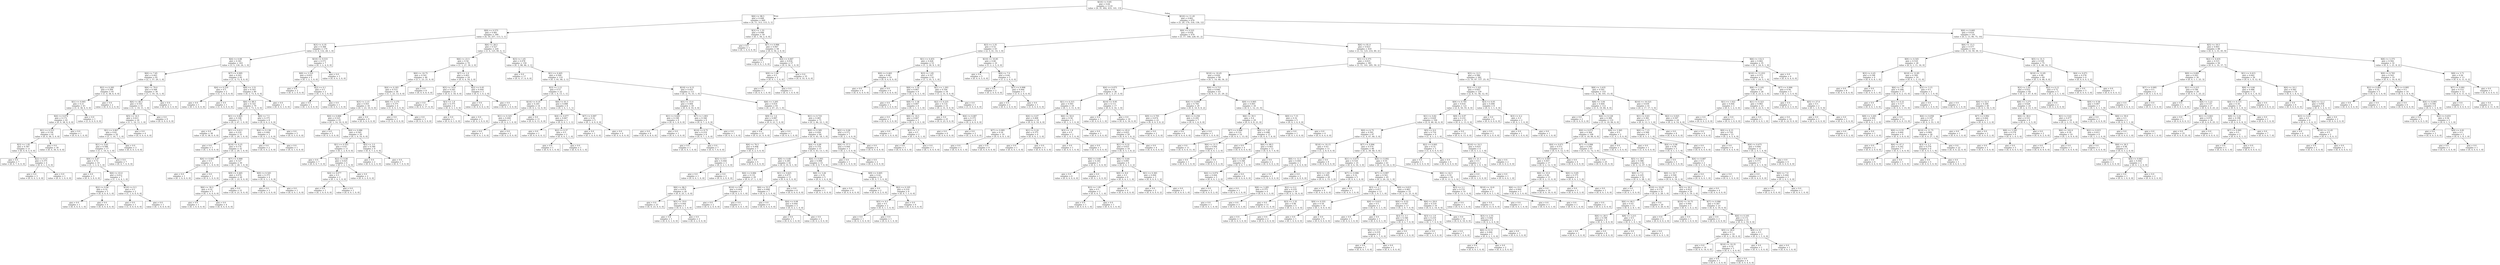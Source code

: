 digraph Tree {
node [shape=box] ;
0 [label="X[10] <= 9.85\ngini = 0.64\nsamples = 1119\nvalue = [9, 31, 492, 433, 141, 13]"] ;
1 [label="X[6] <= 98.5\ngini = 0.448\nsamples = 449\nvalue = [4, 11, 313, 115, 5, 1]"] ;
0 -> 1 [labeldistance=2.5, labelangle=45, headlabel="True"] ;
2 [label="X[9] <= 0.575\ngini = 0.481\nsamples = 390\nvalue = [4, 10, 257, 113, 5, 1]"] ;
1 -> 2 ;
3 [label="X[3] <= 4.35\ngini = 0.368\nsamples = 170\nvalue = [3, 6, 132, 28, 1, 0]"] ;
2 -> 3 ;
4 [label="X[4] <= 0.08\ngini = 0.341\nsamples = 163\nvalue = [3, 5, 130, 24, 1, 0]"] ;
3 -> 4 ;
5 [label="X[0] <= 7.65\ngini = 0.443\nsamples = 81\nvalue = [2, 1, 57, 20, 1, 0]"] ;
4 -> 5 ;
6 [label="X[2] <= 0.285\ngini = 0.269\nsamples = 45\nvalue = [1, 0, 38, 6, 0, 0]"] ;
5 -> 6 ;
7 [label="X[1] <= 0.945\ngini = 0.21\nsamples = 43\nvalue = [1, 0, 38, 4, 0, 0]"] ;
6 -> 7 ;
8 [label="X[4] <= 0.079\ngini = 0.172\nsamples = 42\nvalue = [0, 0, 38, 4, 0, 0]"] ;
7 -> 8 ;
9 [label="X[1] <= 0.515\ngini = 0.136\nsamples = 41\nvalue = [0, 0, 38, 3, 0, 0]"] ;
8 -> 9 ;
10 [label="X[3] <= 1.95\ngini = 0.397\nsamples = 11\nvalue = [0, 0, 8, 3, 0, 0]"] ;
9 -> 10 ;
11 [label="gini = 0.0\nsamples = 7\nvalue = [0, 0, 7, 0, 0, 0]"] ;
10 -> 11 ;
12 [label="X[2] <= 0.21\ngini = 0.375\nsamples = 4\nvalue = [0, 0, 1, 3, 0, 0]"] ;
10 -> 12 ;
13 [label="gini = 0.0\nsamples = 3\nvalue = [0, 0, 0, 3, 0, 0]"] ;
12 -> 13 ;
14 [label="gini = 0.0\nsamples = 1\nvalue = [0, 0, 1, 0, 0, 0]"] ;
12 -> 14 ;
15 [label="gini = 0.0\nsamples = 30\nvalue = [0, 0, 30, 0, 0, 0]"] ;
9 -> 15 ;
16 [label="gini = 0.0\nsamples = 1\nvalue = [0, 0, 0, 1, 0, 0]"] ;
8 -> 16 ;
17 [label="gini = 0.0\nsamples = 1\nvalue = [1, 0, 0, 0, 0, 0]"] ;
7 -> 17 ;
18 [label="gini = 0.0\nsamples = 2\nvalue = [0, 0, 0, 2, 0, 0]"] ;
6 -> 18 ;
19 [label="X[6] <= 79.0\ngini = 0.568\nsamples = 36\nvalue = [1, 1, 19, 14, 1, 0]"] ;
5 -> 19 ;
20 [label="X[6] <= 48.5\ngini = 0.555\nsamples = 33\nvalue = [1, 1, 19, 11, 1, 0]"] ;
19 -> 20 ;
21 [label="X[5] <= 14.5\ngini = 0.611\nsamples = 24\nvalue = [1, 1, 10, 11, 1, 0]"] ;
20 -> 21 ;
22 [label="X[1] <= 0.807\ngini = 0.62\nsamples = 20\nvalue = [1, 1, 10, 7, 1, 0]"] ;
21 -> 22 ;
23 [label="X[1] <= 0.61\ngini = 0.588\nsamples = 17\nvalue = [1, 1, 10, 4, 1, 0]"] ;
22 -> 23 ;
24 [label="X[9] <= 0.47\ngini = 0.72\nsamples = 10\nvalue = [1, 1, 3, 4, 1, 0]"] ;
23 -> 24 ;
25 [label="gini = 0.0\nsamples = 3\nvalue = [0, 0, 3, 0, 0, 0]"] ;
24 -> 25 ;
26 [label="X[6] <= 43.0\ngini = 0.612\nsamples = 7\nvalue = [1, 1, 0, 4, 1, 0]"] ;
24 -> 26 ;
27 [label="X[2] <= 0.04\ngini = 0.32\nsamples = 5\nvalue = [0, 0, 0, 4, 1, 0]"] ;
26 -> 27 ;
28 [label="gini = 0.0\nsamples = 1\nvalue = [0, 0, 0, 0, 1, 0]"] ;
27 -> 28 ;
29 [label="gini = 0.0\nsamples = 4\nvalue = [0, 0, 0, 4, 0, 0]"] ;
27 -> 29 ;
30 [label="X[10] <= 9.3\ngini = 0.5\nsamples = 2\nvalue = [1, 1, 0, 0, 0, 0]"] ;
26 -> 30 ;
31 [label="gini = 0.0\nsamples = 1\nvalue = [1, 0, 0, 0, 0, 0]"] ;
30 -> 31 ;
32 [label="gini = 0.0\nsamples = 1\nvalue = [0, 1, 0, 0, 0, 0]"] ;
30 -> 32 ;
33 [label="gini = 0.0\nsamples = 7\nvalue = [0, 0, 7, 0, 0, 0]"] ;
23 -> 33 ;
34 [label="gini = 0.0\nsamples = 3\nvalue = [0, 0, 0, 3, 0, 0]"] ;
22 -> 34 ;
35 [label="gini = 0.0\nsamples = 4\nvalue = [0, 0, 0, 4, 0, 0]"] ;
21 -> 35 ;
36 [label="gini = 0.0\nsamples = 9\nvalue = [0, 0, 9, 0, 0, 0]"] ;
20 -> 36 ;
37 [label="gini = 0.0\nsamples = 3\nvalue = [0, 0, 0, 3, 0, 0]"] ;
19 -> 37 ;
38 [label="X[7] <= 0.995\ngini = 0.203\nsamples = 82\nvalue = [1, 4, 73, 4, 0, 0]"] ;
4 -> 38 ;
39 [label="X[4] <= 0.219\ngini = 0.5\nsamples = 2\nvalue = [1, 1, 0, 0, 0, 0]"] ;
38 -> 39 ;
40 [label="gini = 0.0\nsamples = 1\nvalue = [0, 1, 0, 0, 0, 0]"] ;
39 -> 40 ;
41 [label="gini = 0.0\nsamples = 1\nvalue = [1, 0, 0, 0, 0, 0]"] ;
39 -> 41 ;
42 [label="X[8] <= 3.51\ngini = 0.163\nsamples = 80\nvalue = [0, 3, 73, 4, 0, 0]"] ;
38 -> 42 ;
43 [label="X[6] <= 88.5\ngini = 0.143\nsamples = 79\nvalue = [0, 3, 73, 3, 0, 0]"] ;
42 -> 43 ;
44 [label="X[1] <= 0.605\ngini = 0.108\nsamples = 71\nvalue = [0, 3, 67, 1, 0, 0]"] ;
43 -> 44 ;
45 [label="gini = 0.0\nsamples = 38\nvalue = [0, 0, 38, 0, 0, 0]"] ;
44 -> 45 ;
46 [label="X[1] <= 0.613\ngini = 0.219\nsamples = 33\nvalue = [0, 3, 29, 1, 0, 0]"] ;
44 -> 46 ;
47 [label="gini = 0.0\nsamples = 1\nvalue = [0, 1, 0, 0, 0, 0]"] ;
46 -> 47 ;
48 [label="X[10] <= 9.25\ngini = 0.174\nsamples = 32\nvalue = [0, 2, 29, 1, 0, 0]"] ;
46 -> 48 ;
49 [label="X[4] <= 0.095\ngini = 0.5\nsamples = 2\nvalue = [0, 1, 1, 0, 0, 0]"] ;
48 -> 49 ;
50 [label="gini = 0.0\nsamples = 1\nvalue = [0, 1, 0, 0, 0, 0]"] ;
49 -> 50 ;
51 [label="gini = 0.0\nsamples = 1\nvalue = [0, 0, 1, 0, 0, 0]"] ;
49 -> 51 ;
52 [label="X[7] <= 0.999\ngini = 0.127\nsamples = 30\nvalue = [0, 1, 28, 1, 0, 0]"] ;
48 -> 52 ;
53 [label="X[9] <= 0.465\ngini = 0.074\nsamples = 26\nvalue = [0, 1, 25, 0, 0, 0]"] ;
52 -> 53 ;
54 [label="X[6] <= 30.5\ngini = 0.32\nsamples = 5\nvalue = [0, 1, 4, 0, 0, 0]"] ;
53 -> 54 ;
55 [label="gini = 0.0\nsamples = 1\nvalue = [0, 1, 0, 0, 0, 0]"] ;
54 -> 55 ;
56 [label="gini = 0.0\nsamples = 4\nvalue = [0, 0, 4, 0, 0, 0]"] ;
54 -> 56 ;
57 [label="gini = 0.0\nsamples = 21\nvalue = [0, 0, 21, 0, 0, 0]"] ;
53 -> 57 ;
58 [label="X[9] <= 0.545\ngini = 0.375\nsamples = 4\nvalue = [0, 0, 3, 1, 0, 0]"] ;
52 -> 58 ;
59 [label="gini = 0.0\nsamples = 3\nvalue = [0, 0, 3, 0, 0, 0]"] ;
58 -> 59 ;
60 [label="gini = 0.0\nsamples = 1\nvalue = [0, 0, 0, 1, 0, 0]"] ;
58 -> 60 ;
61 [label="X[0] <= 7.5\ngini = 0.375\nsamples = 8\nvalue = [0, 0, 6, 2, 0, 0]"] ;
43 -> 61 ;
62 [label="X[4] <= 0.138\ngini = 0.444\nsamples = 3\nvalue = [0, 0, 1, 2, 0, 0]"] ;
61 -> 62 ;
63 [label="gini = 0.0\nsamples = 2\nvalue = [0, 0, 0, 2, 0, 0]"] ;
62 -> 63 ;
64 [label="gini = 0.0\nsamples = 1\nvalue = [0, 0, 1, 0, 0, 0]"] ;
62 -> 64 ;
65 [label="gini = 0.0\nsamples = 5\nvalue = [0, 0, 5, 0, 0, 0]"] ;
61 -> 65 ;
66 [label="gini = 0.0\nsamples = 1\nvalue = [0, 0, 0, 1, 0, 0]"] ;
42 -> 66 ;
67 [label="X[10] <= 9.533\ngini = 0.571\nsamples = 7\nvalue = [0, 1, 2, 4, 0, 0]"] ;
3 -> 67 ;
68 [label="X[8] <= 3.335\ngini = 0.625\nsamples = 4\nvalue = [0, 1, 2, 1, 0, 0]"] ;
67 -> 68 ;
69 [label="gini = 0.0\nsamples = 2\nvalue = [0, 0, 2, 0, 0, 0]"] ;
68 -> 69 ;
70 [label="X[2] <= 0.1\ngini = 0.5\nsamples = 2\nvalue = [0, 1, 0, 1, 0, 0]"] ;
68 -> 70 ;
71 [label="gini = 0.0\nsamples = 1\nvalue = [0, 1, 0, 0, 0, 0]"] ;
70 -> 71 ;
72 [label="gini = 0.0\nsamples = 1\nvalue = [0, 0, 0, 1, 0, 0]"] ;
70 -> 72 ;
73 [label="gini = 0.0\nsamples = 3\nvalue = [0, 0, 0, 3, 0, 0]"] ;
67 -> 73 ;
74 [label="X[6] <= 28.5\ngini = 0.527\nsamples = 220\nvalue = [1, 4, 125, 85, 4, 1]"] ;
2 -> 74 ;
75 [label="X[6] <= 23.5\ngini = 0.54\nsamples = 70\nvalue = [1, 1, 27, 39, 2, 0]"] ;
74 -> 75 ;
76 [label="X[0] <= 10.75\ngini = 0.541\nsamples = 46\nvalue = [1, 1, 23, 21, 0, 0]"] ;
75 -> 76 ;
77 [label="X[4] <= 0.183\ngini = 0.515\nsamples = 38\nvalue = [1, 1, 23, 13, 0, 0]"] ;
76 -> 77 ;
78 [label="X[3] <= 2.15\ngini = 0.455\nsamples = 34\nvalue = [0, 1, 23, 10, 0, 0]"] ;
77 -> 78 ;
79 [label="X[4] <= 0.068\ngini = 0.525\nsamples = 25\nvalue = [0, 1, 14, 10, 0, 0]"] ;
78 -> 79 ;
80 [label="gini = 0.0\nsamples = 5\nvalue = [0, 0, 5, 0, 0, 0]"] ;
79 -> 80 ;
81 [label="X[4] <= 0.086\ngini = 0.545\nsamples = 20\nvalue = [0, 1, 9, 10, 0, 0]"] ;
79 -> 81 ;
82 [label="X[1] <= 0.555\ngini = 0.43\nsamples = 11\nvalue = [0, 1, 2, 8, 0, 0]"] ;
81 -> 82 ;
83 [label="gini = 0.0\nsamples = 7\nvalue = [0, 0, 0, 7, 0, 0]"] ;
82 -> 83 ;
84 [label="X[2] <= 0.08\ngini = 0.625\nsamples = 4\nvalue = [0, 1, 2, 1, 0, 0]"] ;
82 -> 84 ;
85 [label="X[4] <= 0.077\ngini = 0.5\nsamples = 2\nvalue = [0, 1, 0, 1, 0, 0]"] ;
84 -> 85 ;
86 [label="gini = 0.0\nsamples = 1\nvalue = [0, 1, 0, 0, 0, 0]"] ;
85 -> 86 ;
87 [label="gini = 0.0\nsamples = 1\nvalue = [0, 0, 0, 1, 0, 0]"] ;
85 -> 87 ;
88 [label="gini = 0.0\nsamples = 2\nvalue = [0, 0, 2, 0, 0, 0]"] ;
84 -> 88 ;
89 [label="X[5] <= 3.5\ngini = 0.346\nsamples = 9\nvalue = [0, 0, 7, 2, 0, 0]"] ;
81 -> 89 ;
90 [label="gini = 0.0\nsamples = 2\nvalue = [0, 0, 0, 2, 0, 0]"] ;
89 -> 90 ;
91 [label="gini = 0.0\nsamples = 7\nvalue = [0, 0, 7, 0, 0, 0]"] ;
89 -> 91 ;
92 [label="gini = 0.0\nsamples = 9\nvalue = [0, 0, 9, 0, 0, 0]"] ;
78 -> 92 ;
93 [label="X[8] <= 3.175\ngini = 0.375\nsamples = 4\nvalue = [1, 0, 0, 3, 0, 0]"] ;
77 -> 93 ;
94 [label="gini = 0.0\nsamples = 1\nvalue = [1, 0, 0, 0, 0, 0]"] ;
93 -> 94 ;
95 [label="gini = 0.0\nsamples = 3\nvalue = [0, 0, 0, 3, 0, 0]"] ;
93 -> 95 ;
96 [label="gini = 0.0\nsamples = 8\nvalue = [0, 0, 0, 8, 0, 0]"] ;
76 -> 96 ;
97 [label="X[7] <= 1.0\ngini = 0.403\nsamples = 24\nvalue = [0, 0, 4, 18, 2, 0]"] ;
75 -> 97 ;
98 [label="X[5] <= 14.0\ngini = 0.245\nsamples = 21\nvalue = [0, 0, 3, 18, 0, 0]"] ;
97 -> 98 ;
99 [label="gini = 0.0\nsamples = 17\nvalue = [0, 0, 0, 17, 0, 0]"] ;
98 -> 99 ;
100 [label="X[3] <= 1.8\ngini = 0.375\nsamples = 4\nvalue = [0, 0, 3, 1, 0, 0]"] ;
98 -> 100 ;
101 [label="gini = 0.0\nsamples = 1\nvalue = [0, 0, 0, 1, 0, 0]"] ;
100 -> 101 ;
102 [label="gini = 0.0\nsamples = 3\nvalue = [0, 0, 3, 0, 0, 0]"] ;
100 -> 102 ;
103 [label="X[2] <= 0.45\ngini = 0.444\nsamples = 3\nvalue = [0, 0, 1, 0, 2, 0]"] ;
97 -> 103 ;
104 [label="gini = 0.0\nsamples = 2\nvalue = [0, 0, 0, 0, 2, 0]"] ;
103 -> 104 ;
105 [label="gini = 0.0\nsamples = 1\nvalue = [0, 0, 1, 0, 0, 0]"] ;
103 -> 105 ;
106 [label="X[3] <= 1.65\ngini = 0.478\nsamples = 150\nvalue = [0, 3, 98, 46, 2, 1]"] ;
74 -> 106 ;
107 [label="gini = 0.0\nsamples = 17\nvalue = [0, 0, 17, 0, 0, 0]"] ;
106 -> 107 ;
108 [label="X[1] <= 0.405\ngini = 0.509\nsamples = 133\nvalue = [0, 3, 81, 46, 2, 1]"] ;
106 -> 108 ;
109 [label="X[3] <= 2.15\ngini = 0.57\nsamples = 22\nvalue = [0, 1, 6, 13, 1, 1]"] ;
108 -> 109 ;
110 [label="X[10] <= 9.35\ngini = 0.245\nsamples = 14\nvalue = [0, 0, 2, 12, 0, 0]"] ;
109 -> 110 ;
111 [label="X[1] <= 0.325\ngini = 0.444\nsamples = 3\nvalue = [0, 0, 2, 1, 0, 0]"] ;
110 -> 111 ;
112 [label="gini = 0.0\nsamples = 1\nvalue = [0, 0, 0, 1, 0, 0]"] ;
111 -> 112 ;
113 [label="gini = 0.0\nsamples = 2\nvalue = [0, 0, 2, 0, 0, 0]"] ;
111 -> 113 ;
114 [label="gini = 0.0\nsamples = 11\nvalue = [0, 0, 0, 11, 0, 0]"] ;
110 -> 114 ;
115 [label="X[6] <= 61.5\ngini = 0.688\nsamples = 8\nvalue = [0, 1, 4, 1, 1, 1]"] ;
109 -> 115 ;
116 [label="X[4] <= 0.077\ngini = 0.667\nsamples = 3\nvalue = [0, 0, 0, 1, 1, 1]"] ;
115 -> 116 ;
117 [label="gini = 0.0\nsamples = 1\nvalue = [0, 0, 0, 0, 0, 1]"] ;
116 -> 117 ;
118 [label="X[2] <= 0.37\ngini = 0.5\nsamples = 2\nvalue = [0, 0, 0, 1, 1, 0]"] ;
116 -> 118 ;
119 [label="gini = 0.0\nsamples = 1\nvalue = [0, 0, 0, 1, 0, 0]"] ;
118 -> 119 ;
120 [label="gini = 0.0\nsamples = 1\nvalue = [0, 0, 0, 0, 1, 0]"] ;
118 -> 120 ;
121 [label="X[7] <= 0.997\ngini = 0.32\nsamples = 5\nvalue = [0, 1, 4, 0, 0, 0]"] ;
115 -> 121 ;
122 [label="gini = 0.0\nsamples = 1\nvalue = [0, 1, 0, 0, 0, 0]"] ;
121 -> 122 ;
123 [label="gini = 0.0\nsamples = 4\nvalue = [0, 0, 4, 0, 0, 0]"] ;
121 -> 123 ;
124 [label="X[10] <= 9.15\ngini = 0.455\nsamples = 111\nvalue = [0, 2, 75, 33, 1, 0]"] ;
108 -> 124 ;
125 [label="X[5] <= 15.0\ngini = 0.494\nsamples = 18\nvalue = [0, 0, 8, 10, 0, 0]"] ;
124 -> 125 ;
126 [label="X[1] <= 0.645\ngini = 0.198\nsamples = 9\nvalue = [0, 0, 1, 8, 0, 0]"] ;
125 -> 126 ;
127 [label="gini = 0.0\nsamples = 8\nvalue = [0, 0, 0, 8, 0, 0]"] ;
126 -> 127 ;
128 [label="gini = 0.0\nsamples = 1\nvalue = [0, 0, 1, 0, 0, 0]"] ;
126 -> 128 ;
129 [label="X[7] <= 1.003\ngini = 0.346\nsamples = 9\nvalue = [0, 0, 7, 2, 0, 0]"] ;
125 -> 129 ;
130 [label="X[10] <= 8.75\ngini = 0.219\nsamples = 8\nvalue = [0, 0, 7, 1, 0, 0]"] ;
129 -> 130 ;
131 [label="gini = 0.0\nsamples = 1\nvalue = [0, 0, 0, 1, 0, 0]"] ;
130 -> 131 ;
132 [label="gini = 0.0\nsamples = 7\nvalue = [0, 0, 7, 0, 0, 0]"] ;
130 -> 132 ;
133 [label="gini = 0.0\nsamples = 1\nvalue = [0, 0, 0, 1, 0, 0]"] ;
129 -> 133 ;
134 [label="X[8] <= 3.205\ngini = 0.419\nsamples = 93\nvalue = [0, 2, 67, 23, 1, 0]"] ;
124 -> 134 ;
135 [label="X[9] <= 1.6\ngini = 0.087\nsamples = 22\nvalue = [0, 0, 21, 1, 0, 0]"] ;
134 -> 135 ;
136 [label="gini = 0.0\nsamples = 21\nvalue = [0, 0, 21, 0, 0, 0]"] ;
135 -> 136 ;
137 [label="gini = 0.0\nsamples = 1\nvalue = [0, 0, 0, 1, 0, 0]"] ;
135 -> 137 ;
138 [label="X[1] <= 0.725\ngini = 0.483\nsamples = 71\nvalue = [0, 2, 46, 22, 1, 0]"] ;
134 -> 138 ;
139 [label="X[9] <= 0.585\ngini = 0.426\nsamples = 64\nvalue = [0, 0, 45, 18, 1, 0]"] ;
138 -> 139 ;
140 [label="X[6] <= 76.5\ngini = 0.408\nsamples = 7\nvalue = [0, 0, 2, 5, 0, 0]"] ;
139 -> 140 ;
141 [label="X[5] <= 9.5\ngini = 0.444\nsamples = 3\nvalue = [0, 0, 2, 1, 0, 0]"] ;
140 -> 141 ;
142 [label="gini = 0.0\nsamples = 1\nvalue = [0, 0, 0, 1, 0, 0]"] ;
141 -> 142 ;
143 [label="gini = 0.0\nsamples = 2\nvalue = [0, 0, 2, 0, 0, 0]"] ;
141 -> 143 ;
144 [label="gini = 0.0\nsamples = 4\nvalue = [0, 0, 0, 4, 0, 0]"] ;
140 -> 144 ;
145 [label="X[4] <= 0.09\ngini = 0.379\nsamples = 57\nvalue = [0, 0, 43, 13, 1, 0]"] ;
139 -> 145 ;
146 [label="X[9] <= 0.68\ngini = 0.285\nsamples = 42\nvalue = [0, 0, 35, 6, 1, 0]"] ;
145 -> 146 ;
147 [label="X[4] <= 0.084\ngini = 0.131\nsamples = 29\nvalue = [0, 0, 27, 1, 1, 0]"] ;
146 -> 147 ;
148 [label="X[6] <= 86.5\ngini = 0.074\nsamples = 26\nvalue = [0, 0, 25, 1, 0, 0]"] ;
147 -> 148 ;
149 [label="gini = 0.0\nsamples = 23\nvalue = [0, 0, 23, 0, 0, 0]"] ;
148 -> 149 ;
150 [label="X[5] <= 19.0\ngini = 0.444\nsamples = 3\nvalue = [0, 0, 2, 1, 0, 0]"] ;
148 -> 150 ;
151 [label="gini = 0.0\nsamples = 1\nvalue = [0, 0, 0, 1, 0, 0]"] ;
150 -> 151 ;
152 [label="gini = 0.0\nsamples = 2\nvalue = [0, 0, 2, 0, 0, 0]"] ;
150 -> 152 ;
153 [label="X[10] <= 9.45\ngini = 0.444\nsamples = 3\nvalue = [0, 0, 2, 0, 1, 0]"] ;
147 -> 153 ;
154 [label="gini = 0.0\nsamples = 2\nvalue = [0, 0, 2, 0, 0, 0]"] ;
153 -> 154 ;
155 [label="gini = 0.0\nsamples = 1\nvalue = [0, 0, 0, 0, 1, 0]"] ;
153 -> 155 ;
156 [label="X[1] <= 0.625\ngini = 0.473\nsamples = 13\nvalue = [0, 0, 8, 5, 0, 0]"] ;
146 -> 156 ;
157 [label="X[6] <= 53.5\ngini = 0.408\nsamples = 7\nvalue = [0, 0, 2, 5, 0, 0]"] ;
156 -> 157 ;
158 [label="gini = 0.0\nsamples = 4\nvalue = [0, 0, 0, 4, 0, 0]"] ;
157 -> 158 ;
159 [label="X[4] <= 0.08\ngini = 0.444\nsamples = 3\nvalue = [0, 0, 2, 1, 0, 0]"] ;
157 -> 159 ;
160 [label="gini = 0.0\nsamples = 1\nvalue = [0, 0, 0, 1, 0, 0]"] ;
159 -> 160 ;
161 [label="gini = 0.0\nsamples = 2\nvalue = [0, 0, 2, 0, 0, 0]"] ;
159 -> 161 ;
162 [label="gini = 0.0\nsamples = 6\nvalue = [0, 0, 6, 0, 0, 0]"] ;
156 -> 162 ;
163 [label="X[4] <= 0.093\ngini = 0.498\nsamples = 15\nvalue = [0, 0, 8, 7, 0, 0]"] ;
145 -> 163 ;
164 [label="X[8] <= 3.26\ngini = 0.32\nsamples = 5\nvalue = [0, 0, 1, 4, 0, 0]"] ;
163 -> 164 ;
165 [label="gini = 0.0\nsamples = 1\nvalue = [0, 0, 1, 0, 0, 0]"] ;
164 -> 165 ;
166 [label="gini = 0.0\nsamples = 4\nvalue = [0, 0, 0, 4, 0, 0]"] ;
164 -> 166 ;
167 [label="X[9] <= 0.605\ngini = 0.42\nsamples = 10\nvalue = [0, 0, 7, 3, 0, 0]"] ;
163 -> 167 ;
168 [label="gini = 0.0\nsamples = 2\nvalue = [0, 0, 0, 2, 0, 0]"] ;
167 -> 168 ;
169 [label="X[2] <= 0.105\ngini = 0.219\nsamples = 8\nvalue = [0, 0, 7, 1, 0, 0]"] ;
167 -> 169 ;
170 [label="X[5] <= 9.5\ngini = 0.5\nsamples = 2\nvalue = [0, 0, 1, 1, 0, 0]"] ;
169 -> 170 ;
171 [label="gini = 0.0\nsamples = 1\nvalue = [0, 0, 1, 0, 0, 0]"] ;
170 -> 171 ;
172 [label="gini = 0.0\nsamples = 1\nvalue = [0, 0, 0, 1, 0, 0]"] ;
170 -> 172 ;
173 [label="gini = 0.0\nsamples = 6\nvalue = [0, 0, 6, 0, 0, 0]"] ;
169 -> 173 ;
174 [label="X[2] <= 0.06\ngini = 0.571\nsamples = 7\nvalue = [0, 2, 1, 4, 0, 0]"] ;
138 -> 174 ;
175 [label="X[6] <= 57.5\ngini = 0.444\nsamples = 3\nvalue = [0, 2, 1, 0, 0, 0]"] ;
174 -> 175 ;
176 [label="gini = 0.0\nsamples = 1\nvalue = [0, 0, 1, 0, 0, 0]"] ;
175 -> 176 ;
177 [label="gini = 0.0\nsamples = 2\nvalue = [0, 2, 0, 0, 0, 0]"] ;
175 -> 177 ;
178 [label="gini = 0.0\nsamples = 4\nvalue = [0, 0, 0, 4, 0, 0]"] ;
174 -> 178 ;
179 [label="X[3] <= 1.55\ngini = 0.098\nsamples = 59\nvalue = [0, 1, 56, 2, 0, 0]"] ;
1 -> 179 ;
180 [label="gini = 0.0\nsamples = 1\nvalue = [0, 1, 0, 0, 0, 0]"] ;
179 -> 180 ;
181 [label="X[7] <= 0.996\ngini = 0.067\nsamples = 58\nvalue = [0, 0, 56, 2, 0, 0]"] ;
179 -> 181 ;
182 [label="gini = 0.0\nsamples = 1\nvalue = [0, 0, 0, 1, 0, 0]"] ;
181 -> 182 ;
183 [label="X[4] <= 0.067\ngini = 0.034\nsamples = 57\nvalue = [0, 0, 56, 1, 0, 0]"] ;
181 -> 183 ;
184 [label="X[9] <= 1.08\ngini = 0.5\nsamples = 2\nvalue = [0, 0, 1, 1, 0, 0]"] ;
183 -> 184 ;
185 [label="gini = 0.0\nsamples = 1\nvalue = [0, 0, 0, 1, 0, 0]"] ;
184 -> 185 ;
186 [label="gini = 0.0\nsamples = 1\nvalue = [0, 0, 1, 0, 0, 0]"] ;
184 -> 186 ;
187 [label="gini = 0.0\nsamples = 55\nvalue = [0, 0, 55, 0, 0, 0]"] ;
183 -> 187 ;
188 [label="X[10] <= 11.45\ngini = 0.661\nsamples = 670\nvalue = [5, 20, 179, 318, 136, 12]"] ;
0 -> 188 [labeldistance=2.5, labelangle=-45, headlabel="False"] ;
189 [label="X[9] <= 0.525\ngini = 0.636\nsamples = 479\nvalue = [5, 17, 166, 228, 61, 2]"] ;
188 -> 189 ;
190 [label="X[3] <= 3.35\ngini = 0.52\nsamples = 63\nvalue = [2, 5, 41, 14, 1, 0]"] ;
189 -> 190 ;
191 [label="X[1] <= 0.455\ngini = 0.426\nsamples = 53\nvalue = [1, 3, 39, 9, 1, 0]"] ;
190 -> 191 ;
192 [label="X[9] <= 0.465\ngini = 0.48\nsamples = 10\nvalue = [0, 0, 4, 6, 0, 0]"] ;
191 -> 192 ;
193 [label="gini = 0.0\nsamples = 4\nvalue = [0, 0, 4, 0, 0, 0]"] ;
192 -> 193 ;
194 [label="gini = 0.0\nsamples = 6\nvalue = [0, 0, 0, 6, 0, 0]"] ;
192 -> 194 ;
195 [label="X[3] <= 1.85\ngini = 0.327\nsamples = 43\nvalue = [1, 3, 35, 3, 1, 0]"] ;
191 -> 195 ;
196 [label="X[8] <= 3.16\ngini = 0.667\nsamples = 9\nvalue = [0, 1, 4, 3, 1, 0]"] ;
195 -> 196 ;
197 [label="gini = 0.0\nsamples = 3\nvalue = [0, 0, 3, 0, 0, 0]"] ;
196 -> 197 ;
198 [label="X[8] <= 3.38\ngini = 0.667\nsamples = 6\nvalue = [0, 1, 1, 3, 1, 0]"] ;
196 -> 198 ;
199 [label="gini = 0.0\nsamples = 3\nvalue = [0, 0, 0, 3, 0, 0]"] ;
198 -> 199 ;
200 [label="X[6] <= 16.5\ngini = 0.667\nsamples = 3\nvalue = [0, 1, 1, 0, 1, 0]"] ;
198 -> 200 ;
201 [label="gini = 0.0\nsamples = 1\nvalue = [0, 0, 1, 0, 0, 0]"] ;
200 -> 201 ;
202 [label="X[3] <= 1.3\ngini = 0.5\nsamples = 2\nvalue = [0, 1, 0, 0, 1, 0]"] ;
200 -> 202 ;
203 [label="gini = 0.0\nsamples = 1\nvalue = [0, 0, 0, 0, 1, 0]"] ;
202 -> 203 ;
204 [label="gini = 0.0\nsamples = 1\nvalue = [0, 1, 0, 0, 0, 0]"] ;
202 -> 204 ;
205 [label="X[1] <= 1.293\ngini = 0.164\nsamples = 34\nvalue = [1, 2, 31, 0, 0, 0]"] ;
195 -> 205 ;
206 [label="X[2] <= 0.225\ngini = 0.114\nsamples = 33\nvalue = [0, 2, 31, 0, 0, 0]"] ;
205 -> 206 ;
207 [label="gini = 0.0\nsamples = 25\nvalue = [0, 0, 25, 0, 0, 0]"] ;
206 -> 207 ;
208 [label="X[4] <= 0.087\ngini = 0.375\nsamples = 8\nvalue = [0, 2, 6, 0, 0, 0]"] ;
206 -> 208 ;
209 [label="gini = 0.0\nsamples = 6\nvalue = [0, 0, 6, 0, 0, 0]"] ;
208 -> 209 ;
210 [label="gini = 0.0\nsamples = 2\nvalue = [0, 2, 0, 0, 0, 0]"] ;
208 -> 210 ;
211 [label="gini = 0.0\nsamples = 1\nvalue = [1, 0, 0, 0, 0, 0]"] ;
205 -> 211 ;
212 [label="X[10] <= 10.85\ngini = 0.66\nsamples = 10\nvalue = [1, 2, 2, 5, 0, 0]"] ;
190 -> 212 ;
213 [label="gini = 0.0\nsamples = 5\nvalue = [0, 0, 0, 5, 0, 0]"] ;
212 -> 213 ;
214 [label="X[0] <= 7.0\ngini = 0.64\nsamples = 5\nvalue = [1, 2, 2, 0, 0, 0]"] ;
212 -> 214 ;
215 [label="gini = 0.0\nsamples = 2\nvalue = [0, 2, 0, 0, 0, 0]"] ;
214 -> 215 ;
216 [label="X[7] <= 0.998\ngini = 0.444\nsamples = 3\nvalue = [1, 0, 2, 0, 0, 0]"] ;
214 -> 216 ;
217 [label="gini = 0.0\nsamples = 2\nvalue = [0, 0, 2, 0, 0, 0]"] ;
216 -> 217 ;
218 [label="gini = 0.0\nsamples = 1\nvalue = [1, 0, 0, 0, 0, 0]"] ;
216 -> 218 ;
219 [label="X[6] <= 81.0\ngini = 0.623\nsamples = 416\nvalue = [3, 12, 125, 214, 60, 2]"] ;
189 -> 219 ;
220 [label="X[1] <= 0.375\ngini = 0.615\nsamples = 381\nvalue = [3, 11, 101, 205, 59, 2]"] ;
219 -> 220 ;
221 [label="X[10] <= 10.45\ngini = 0.626\nsamples = 99\nvalue = [0, 1, 14, 48, 34, 2]"] ;
220 -> 221 ;
222 [label="X[4] <= 0.075\ngini = 0.41\nsamples = 36\nvalue = [0, 1, 3, 27, 5, 0]"] ;
221 -> 222 ;
223 [label="X[1] <= 0.315\ngini = 0.593\nsamples = 19\nvalue = [0, 1, 3, 11, 4, 0]"] ;
222 -> 223 ;
224 [label="X[4] <= 0.07\ngini = 0.408\nsamples = 14\nvalue = [0, 0, 0, 10, 4, 0]"] ;
223 -> 224 ;
225 [label="X[7] <= 0.995\ngini = 0.18\nsamples = 10\nvalue = [0, 0, 0, 9, 1, 0]"] ;
224 -> 225 ;
226 [label="gini = 0.0\nsamples = 1\nvalue = [0, 0, 0, 0, 1, 0]"] ;
225 -> 226 ;
227 [label="gini = 0.0\nsamples = 9\nvalue = [0, 0, 0, 9, 0, 0]"] ;
225 -> 227 ;
228 [label="X[1] <= 0.24\ngini = 0.375\nsamples = 4\nvalue = [0, 0, 0, 1, 3, 0]"] ;
224 -> 228 ;
229 [label="gini = 0.0\nsamples = 1\nvalue = [0, 0, 0, 1, 0, 0]"] ;
228 -> 229 ;
230 [label="gini = 0.0\nsamples = 3\nvalue = [0, 0, 0, 0, 3, 0]"] ;
228 -> 230 ;
231 [label="X[6] <= 50.0\ngini = 0.56\nsamples = 5\nvalue = [0, 1, 3, 1, 0, 0]"] ;
223 -> 231 ;
232 [label="X[3] <= 1.8\ngini = 0.5\nsamples = 2\nvalue = [0, 1, 0, 1, 0, 0]"] ;
231 -> 232 ;
233 [label="gini = 0.0\nsamples = 1\nvalue = [0, 0, 0, 1, 0, 0]"] ;
232 -> 233 ;
234 [label="gini = 0.0\nsamples = 1\nvalue = [0, 1, 0, 0, 0, 0]"] ;
232 -> 234 ;
235 [label="gini = 0.0\nsamples = 3\nvalue = [0, 0, 3, 0, 0, 0]"] ;
231 -> 235 ;
236 [label="X[10] <= 9.95\ngini = 0.111\nsamples = 17\nvalue = [0, 0, 0, 16, 1, 0]"] ;
222 -> 236 ;
237 [label="gini = 0.0\nsamples = 1\nvalue = [0, 0, 0, 0, 1, 0]"] ;
236 -> 237 ;
238 [label="gini = 0.0\nsamples = 16\nvalue = [0, 0, 0, 16, 0, 0]"] ;
236 -> 238 ;
239 [label="X[9] <= 0.715\ngini = 0.646\nsamples = 63\nvalue = [0, 0, 11, 21, 29, 2]"] ;
221 -> 239 ;
240 [label="X[4] <= 0.094\ngini = 0.704\nsamples = 29\nvalue = [0, 0, 10, 9, 8, 2]"] ;
239 -> 240 ;
241 [label="X[9] <= 0.705\ngini = 0.674\nsamples = 22\nvalue = [0, 0, 9, 3, 8, 2]"] ;
240 -> 241 ;
242 [label="X[6] <= 45.0\ngini = 0.625\nsamples = 20\nvalue = [0, 0, 9, 1, 8, 2]"] ;
241 -> 242 ;
243 [label="X[1] <= 0.32\ngini = 0.633\nsamples = 16\nvalue = [0, 0, 5, 1, 8, 2]"] ;
242 -> 243 ;
244 [label="X[9] <= 0.69\ngini = 0.245\nsamples = 7\nvalue = [0, 0, 1, 0, 6, 0]"] ;
243 -> 244 ;
245 [label="gini = 0.0\nsamples = 6\nvalue = [0, 0, 0, 0, 6, 0]"] ;
244 -> 245 ;
246 [label="gini = 0.0\nsamples = 1\nvalue = [0, 0, 1, 0, 0, 0]"] ;
244 -> 246 ;
247 [label="X[9] <= 0.64\ngini = 0.691\nsamples = 9\nvalue = [0, 0, 4, 1, 2, 2]"] ;
243 -> 247 ;
248 [label="X[0] <= 8.0\ngini = 0.5\nsamples = 6\nvalue = [0, 0, 4, 1, 1, 0]"] ;
247 -> 248 ;
249 [label="X[3] <= 1.95\ngini = 0.5\nsamples = 2\nvalue = [0, 0, 0, 1, 1, 0]"] ;
248 -> 249 ;
250 [label="gini = 0.0\nsamples = 1\nvalue = [0, 0, 0, 0, 1, 0]"] ;
249 -> 250 ;
251 [label="gini = 0.0\nsamples = 1\nvalue = [0, 0, 0, 1, 0, 0]"] ;
249 -> 251 ;
252 [label="gini = 0.0\nsamples = 4\nvalue = [0, 0, 4, 0, 0, 0]"] ;
248 -> 252 ;
253 [label="X[1] <= 0.365\ngini = 0.444\nsamples = 3\nvalue = [0, 0, 0, 0, 1, 2]"] ;
247 -> 253 ;
254 [label="gini = 0.0\nsamples = 2\nvalue = [0, 0, 0, 0, 0, 2]"] ;
253 -> 254 ;
255 [label="gini = 0.0\nsamples = 1\nvalue = [0, 0, 0, 0, 1, 0]"] ;
253 -> 255 ;
256 [label="gini = 0.0\nsamples = 4\nvalue = [0, 0, 4, 0, 0, 0]"] ;
242 -> 256 ;
257 [label="gini = 0.0\nsamples = 2\nvalue = [0, 0, 0, 2, 0, 0]"] ;
241 -> 257 ;
258 [label="X[4] <= 0.258\ngini = 0.245\nsamples = 7\nvalue = [0, 0, 1, 6, 0, 0]"] ;
240 -> 258 ;
259 [label="gini = 0.0\nsamples = 6\nvalue = [0, 0, 0, 6, 0, 0]"] ;
258 -> 259 ;
260 [label="gini = 0.0\nsamples = 1\nvalue = [0, 0, 1, 0, 0, 0]"] ;
258 -> 260 ;
261 [label="X[9] <= 0.905\ngini = 0.493\nsamples = 34\nvalue = [0, 0, 1, 12, 21, 0]"] ;
239 -> 261 ;
262 [label="X[6] <= 39.5\ngini = 0.4\nsamples = 29\nvalue = [0, 0, 0, 8, 21, 0]"] ;
261 -> 262 ;
263 [label="X[7] <= 0.998\ngini = 0.133\nsamples = 14\nvalue = [0, 0, 0, 1, 13, 0]"] ;
262 -> 263 ;
264 [label="gini = 0.0\nsamples = 11\nvalue = [0, 0, 0, 0, 11, 0]"] ;
263 -> 264 ;
265 [label="X[6] <= 21.5\ngini = 0.444\nsamples = 3\nvalue = [0, 0, 0, 1, 2, 0]"] ;
263 -> 265 ;
266 [label="gini = 0.0\nsamples = 1\nvalue = [0, 0, 0, 1, 0, 0]"] ;
265 -> 266 ;
267 [label="gini = 0.0\nsamples = 2\nvalue = [0, 0, 0, 0, 2, 0]"] ;
265 -> 267 ;
268 [label="X[0] <= 7.45\ngini = 0.498\nsamples = 15\nvalue = [0, 0, 0, 7, 8, 0]"] ;
262 -> 268 ;
269 [label="gini = 0.0\nsamples = 4\nvalue = [0, 0, 0, 0, 4, 0]"] ;
268 -> 269 ;
270 [label="X[6] <= 68.5\ngini = 0.463\nsamples = 11\nvalue = [0, 0, 0, 7, 4, 0]"] ;
268 -> 270 ;
271 [label="X[2] <= 0.385\ngini = 0.346\nsamples = 9\nvalue = [0, 0, 0, 7, 2, 0]"] ;
270 -> 271 ;
272 [label="X[4] <= 0.074\ngini = 0.444\nsamples = 3\nvalue = [0, 0, 0, 1, 2, 0]"] ;
271 -> 272 ;
273 [label="gini = 0.0\nsamples = 2\nvalue = [0, 0, 0, 0, 2, 0]"] ;
272 -> 273 ;
274 [label="gini = 0.0\nsamples = 1\nvalue = [0, 0, 0, 1, 0, 0]"] ;
272 -> 274 ;
275 [label="gini = 0.0\nsamples = 6\nvalue = [0, 0, 0, 6, 0, 0]"] ;
271 -> 275 ;
276 [label="gini = 0.0\nsamples = 2\nvalue = [0, 0, 0, 0, 2, 0]"] ;
270 -> 276 ;
277 [label="X[0] <= 7.15\ngini = 0.32\nsamples = 5\nvalue = [0, 0, 1, 4, 0, 0]"] ;
261 -> 277 ;
278 [label="gini = 0.0\nsamples = 1\nvalue = [0, 0, 1, 0, 0, 0]"] ;
277 -> 278 ;
279 [label="gini = 0.0\nsamples = 4\nvalue = [0, 0, 0, 4, 0, 0]"] ;
277 -> 279 ;
280 [label="X[5] <= 12.5\ngini = 0.586\nsamples = 282\nvalue = [3, 10, 87, 157, 25, 0]"] ;
220 -> 280 ;
281 [label="X[3] <= 5.325\ngini = 0.643\nsamples = 129\nvalue = [2, 8, 51, 56, 12, 0]"] ;
280 -> 281 ;
282 [label="X[9] <= 0.745\ngini = 0.616\nsamples = 121\nvalue = [2, 8, 50, 55, 6, 0]"] ;
281 -> 282 ;
283 [label="X[1] <= 0.82\ngini = 0.629\nsamples = 106\nvalue = [2, 8, 48, 42, 6, 0]"] ;
282 -> 283 ;
284 [label="X[0] <= 6.75\ngini = 0.591\nsamples = 97\nvalue = [1, 4, 47, 40, 5, 0]"] ;
283 -> 284 ;
285 [label="X[10] <= 10.15\ngini = 0.43\nsamples = 11\nvalue = [1, 2, 8, 0, 0, 0]"] ;
284 -> 285 ;
286 [label="X[6] <= 12.5\ngini = 0.444\nsamples = 3\nvalue = [1, 2, 0, 0, 0, 0]"] ;
285 -> 286 ;
287 [label="gini = 0.0\nsamples = 1\nvalue = [1, 0, 0, 0, 0, 0]"] ;
286 -> 287 ;
288 [label="gini = 0.0\nsamples = 2\nvalue = [0, 2, 0, 0, 0, 0]"] ;
286 -> 288 ;
289 [label="gini = 0.0\nsamples = 8\nvalue = [0, 0, 8, 0, 0, 0]"] ;
285 -> 289 ;
290 [label="X[7] <= 0.996\ngini = 0.574\nsamples = 86\nvalue = [0, 2, 39, 40, 5, 0]"] ;
284 -> 290 ;
291 [label="X[1] <= 0.675\ngini = 0.518\nsamples = 25\nvalue = [0, 0, 6, 16, 3, 0]"] ;
290 -> 291 ;
292 [label="X[3] <= 1.85\ngini = 0.405\nsamples = 20\nvalue = [0, 0, 2, 15, 3, 0]"] ;
291 -> 292 ;
293 [label="X[8] <= 3.285\ngini = 0.375\nsamples = 4\nvalue = [0, 0, 0, 1, 3, 0]"] ;
292 -> 293 ;
294 [label="gini = 0.0\nsamples = 1\nvalue = [0, 0, 0, 1, 0, 0]"] ;
293 -> 294 ;
295 [label="gini = 0.0\nsamples = 3\nvalue = [0, 0, 0, 0, 3, 0]"] ;
293 -> 295 ;
296 [label="X[2] <= 0.2\ngini = 0.219\nsamples = 16\nvalue = [0, 0, 2, 14, 0, 0]"] ;
292 -> 296 ;
297 [label="gini = 0.0\nsamples = 11\nvalue = [0, 0, 0, 11, 0, 0]"] ;
296 -> 297 ;
298 [label="X[3] <= 2.35\ngini = 0.48\nsamples = 5\nvalue = [0, 0, 2, 3, 0, 0]"] ;
296 -> 298 ;
299 [label="gini = 0.0\nsamples = 3\nvalue = [0, 0, 0, 3, 0, 0]"] ;
298 -> 299 ;
300 [label="gini = 0.0\nsamples = 2\nvalue = [0, 0, 2, 0, 0, 0]"] ;
298 -> 300 ;
301 [label="X[7] <= 0.996\ngini = 0.32\nsamples = 5\nvalue = [0, 0, 4, 1, 0, 0]"] ;
291 -> 301 ;
302 [label="gini = 0.0\nsamples = 4\nvalue = [0, 0, 4, 0, 0, 0]"] ;
301 -> 302 ;
303 [label="gini = 0.0\nsamples = 1\nvalue = [0, 0, 0, 1, 0, 0]"] ;
301 -> 303 ;
304 [label="X[4] <= 0.092\ngini = 0.55\nsamples = 61\nvalue = [0, 2, 33, 24, 2, 0]"] ;
290 -> 304 ;
305 [label="X[7] <= 0.997\ngini = 0.561\nsamples = 45\nvalue = [0, 2, 20, 22, 1, 0]"] ;
304 -> 305 ;
306 [label="X[3] <= 2.7\ngini = 0.417\nsamples = 12\nvalue = [0, 1, 9, 1, 1, 0]"] ;
305 -> 306 ;
307 [label="X[9] <= 0.555\ngini = 0.18\nsamples = 10\nvalue = [0, 1, 9, 0, 0, 0]"] ;
306 -> 307 ;
308 [label="gini = 0.0\nsamples = 1\nvalue = [0, 1, 0, 0, 0, 0]"] ;
307 -> 308 ;
309 [label="gini = 0.0\nsamples = 9\nvalue = [0, 0, 9, 0, 0, 0]"] ;
307 -> 309 ;
310 [label="X[9] <= 0.615\ngini = 0.5\nsamples = 2\nvalue = [0, 0, 0, 1, 1, 0]"] ;
306 -> 310 ;
311 [label="gini = 0.0\nsamples = 1\nvalue = [0, 0, 0, 1, 0, 0]"] ;
310 -> 311 ;
312 [label="gini = 0.0\nsamples = 1\nvalue = [0, 0, 0, 0, 1, 0]"] ;
310 -> 312 ;
313 [label="X[9] <= 0.615\ngini = 0.483\nsamples = 33\nvalue = [0, 1, 11, 21, 0, 0]"] ;
305 -> 313 ;
314 [label="X[0] <= 9.55\ngini = 0.547\nsamples = 17\nvalue = [0, 1, 9, 7, 0, 0]"] ;
313 -> 314 ;
315 [label="X[3] <= 3.1\ngini = 0.346\nsamples = 9\nvalue = [0, 0, 2, 7, 0, 0]"] ;
314 -> 315 ;
316 [label="X[5] <= 11.5\ngini = 0.219\nsamples = 8\nvalue = [0, 0, 1, 7, 0, 0]"] ;
315 -> 316 ;
317 [label="gini = 0.0\nsamples = 7\nvalue = [0, 0, 0, 7, 0, 0]"] ;
316 -> 317 ;
318 [label="gini = 0.0\nsamples = 1\nvalue = [0, 0, 1, 0, 0, 0]"] ;
316 -> 318 ;
319 [label="gini = 0.0\nsamples = 1\nvalue = [0, 0, 1, 0, 0, 0]"] ;
315 -> 319 ;
320 [label="X[3] <= 1.8\ngini = 0.219\nsamples = 8\nvalue = [0, 1, 7, 0, 0, 0]"] ;
314 -> 320 ;
321 [label="gini = 0.0\nsamples = 1\nvalue = [0, 1, 0, 0, 0, 0]"] ;
320 -> 321 ;
322 [label="gini = 0.0\nsamples = 7\nvalue = [0, 0, 7, 0, 0, 0]"] ;
320 -> 322 ;
323 [label="X[6] <= 29.0\ngini = 0.219\nsamples = 16\nvalue = [0, 0, 2, 14, 0, 0]"] ;
313 -> 323 ;
324 [label="gini = 0.0\nsamples = 10\nvalue = [0, 0, 0, 10, 0, 0]"] ;
323 -> 324 ;
325 [label="X[3] <= 2.55\ngini = 0.444\nsamples = 6\nvalue = [0, 0, 2, 4, 0, 0]"] ;
323 -> 325 ;
326 [label="X[0] <= 8.15\ngini = 0.444\nsamples = 3\nvalue = [0, 0, 2, 1, 0, 0]"] ;
325 -> 326 ;
327 [label="gini = 0.0\nsamples = 1\nvalue = [0, 0, 0, 1, 0, 0]"] ;
326 -> 327 ;
328 [label="gini = 0.0\nsamples = 2\nvalue = [0, 0, 2, 0, 0, 0]"] ;
326 -> 328 ;
329 [label="gini = 0.0\nsamples = 3\nvalue = [0, 0, 0, 3, 0, 0]"] ;
325 -> 329 ;
330 [label="X[6] <= 42.5\ngini = 0.32\nsamples = 16\nvalue = [0, 0, 13, 2, 1, 0]"] ;
304 -> 330 ;
331 [label="X[3] <= 2.1\ngini = 0.133\nsamples = 14\nvalue = [0, 0, 13, 1, 0, 0]"] ;
330 -> 331 ;
332 [label="gini = 0.0\nsamples = 1\nvalue = [0, 0, 0, 1, 0, 0]"] ;
331 -> 332 ;
333 [label="gini = 0.0\nsamples = 13\nvalue = [0, 0, 13, 0, 0, 0]"] ;
331 -> 333 ;
334 [label="X[10] <= 10.8\ngini = 0.5\nsamples = 2\nvalue = [0, 0, 0, 1, 1, 0]"] ;
330 -> 334 ;
335 [label="gini = 0.0\nsamples = 1\nvalue = [0, 0, 0, 1, 0, 0]"] ;
334 -> 335 ;
336 [label="gini = 0.0\nsamples = 1\nvalue = [0, 0, 0, 0, 1, 0]"] ;
334 -> 336 ;
337 [label="X[5] <= 6.0\ngini = 0.716\nsamples = 9\nvalue = [1, 4, 1, 2, 1, 0]"] ;
283 -> 337 ;
338 [label="X[2] <= 0.005\ngini = 0.32\nsamples = 5\nvalue = [1, 4, 0, 0, 0, 0]"] ;
337 -> 338 ;
339 [label="gini = 0.0\nsamples = 1\nvalue = [1, 0, 0, 0, 0, 0]"] ;
338 -> 339 ;
340 [label="gini = 0.0\nsamples = 4\nvalue = [0, 4, 0, 0, 0, 0]"] ;
338 -> 340 ;
341 [label="X[10] <= 10.5\ngini = 0.625\nsamples = 4\nvalue = [0, 0, 1, 2, 1, 0]"] ;
337 -> 341 ;
342 [label="X[6] <= 21.5\ngini = 0.5\nsamples = 2\nvalue = [0, 0, 1, 0, 1, 0]"] ;
341 -> 342 ;
343 [label="gini = 0.0\nsamples = 1\nvalue = [0, 0, 1, 0, 0, 0]"] ;
342 -> 343 ;
344 [label="gini = 0.0\nsamples = 1\nvalue = [0, 0, 0, 0, 1, 0]"] ;
342 -> 344 ;
345 [label="gini = 0.0\nsamples = 2\nvalue = [0, 0, 0, 2, 0, 0]"] ;
341 -> 345 ;
346 [label="X[9] <= 0.97\ngini = 0.231\nsamples = 15\nvalue = [0, 0, 2, 13, 0, 0]"] ;
282 -> 346 ;
347 [label="gini = 0.0\nsamples = 13\nvalue = [0, 0, 0, 13, 0, 0]"] ;
346 -> 347 ;
348 [label="gini = 0.0\nsamples = 2\nvalue = [0, 0, 2, 0, 0, 0]"] ;
346 -> 348 ;
349 [label="X[3] <= 6.05\ngini = 0.406\nsamples = 8\nvalue = [0, 0, 1, 1, 6, 0]"] ;
281 -> 349 ;
350 [label="gini = 0.0\nsamples = 6\nvalue = [0, 0, 0, 0, 6, 0]"] ;
349 -> 350 ;
351 [label="X[3] <= 6.2\ngini = 0.5\nsamples = 2\nvalue = [0, 0, 1, 1, 0, 0]"] ;
349 -> 351 ;
352 [label="gini = 0.0\nsamples = 1\nvalue = [0, 0, 1, 0, 0, 0]"] ;
351 -> 352 ;
353 [label="gini = 0.0\nsamples = 1\nvalue = [0, 0, 0, 1, 0, 0]"] ;
351 -> 353 ;
354 [label="X[8] <= 3.435\ngini = 0.501\nsamples = 153\nvalue = [1, 2, 36, 101, 13, 0]"] ;
280 -> 354 ;
355 [label="X[8] <= 3.04\ngini = 0.404\nsamples = 112\nvalue = [1, 0, 19, 84, 8, 0]"] ;
354 -> 355 ;
356 [label="gini = 0.0\nsamples = 2\nvalue = [0, 0, 0, 0, 2, 0]"] ;
355 -> 356 ;
357 [label="X[4] <= 0.128\ngini = 0.384\nsamples = 110\nvalue = [1, 0, 19, 84, 6, 0]"] ;
355 -> 357 ;
358 [label="X[4] <= 0.072\ngini = 0.364\nsamples = 108\nvalue = [0, 0, 18, 84, 6, 0]"] ;
357 -> 358 ;
359 [label="X[4] <= 0.071\ngini = 0.571\nsamples = 21\nvalue = [0, 0, 6, 12, 3, 0]"] ;
358 -> 359 ;
360 [label="X[7] <= 0.997\ngini = 0.457\nsamples = 17\nvalue = [0, 0, 2, 12, 3, 0]"] ;
359 -> 360 ;
361 [label="X[6] <= 33.0\ngini = 0.26\nsamples = 13\nvalue = [0, 0, 2, 11, 0, 0]"] ;
360 -> 361 ;
362 [label="X[6] <= 23.5\ngini = 0.444\nsamples = 3\nvalue = [0, 0, 2, 1, 0, 0]"] ;
361 -> 362 ;
363 [label="gini = 0.0\nsamples = 1\nvalue = [0, 0, 0, 1, 0, 0]"] ;
362 -> 363 ;
364 [label="gini = 0.0\nsamples = 2\nvalue = [0, 0, 2, 0, 0, 0]"] ;
362 -> 364 ;
365 [label="gini = 0.0\nsamples = 10\nvalue = [0, 0, 0, 10, 0, 0]"] ;
361 -> 365 ;
366 [label="X[0] <= 9.85\ngini = 0.375\nsamples = 4\nvalue = [0, 0, 0, 1, 3, 0]"] ;
360 -> 366 ;
367 [label="gini = 0.0\nsamples = 3\nvalue = [0, 0, 0, 0, 3, 0]"] ;
366 -> 367 ;
368 [label="gini = 0.0\nsamples = 1\nvalue = [0, 0, 0, 1, 0, 0]"] ;
366 -> 368 ;
369 [label="gini = 0.0\nsamples = 4\nvalue = [0, 0, 4, 0, 0, 0]"] ;
359 -> 369 ;
370 [label="X[7] <= 0.996\ngini = 0.295\nsamples = 87\nvalue = [0, 0, 12, 72, 3, 0]"] ;
358 -> 370 ;
371 [label="gini = 0.0\nsamples = 25\nvalue = [0, 0, 0, 25, 0, 0]"] ;
370 -> 371 ;
372 [label="X[5] <= 19.5\ngini = 0.386\nsamples = 62\nvalue = [0, 0, 12, 47, 3, 0]"] ;
370 -> 372 ;
373 [label="X[0] <= 7.2\ngini = 0.225\nsamples = 32\nvalue = [0, 0, 3, 28, 1, 0]"] ;
372 -> 373 ;
374 [label="gini = 0.0\nsamples = 1\nvalue = [0, 0, 1, 0, 0, 0]"] ;
373 -> 374 ;
375 [label="X[10] <= 10.05\ngini = 0.179\nsamples = 31\nvalue = [0, 0, 2, 28, 1, 0]"] ;
373 -> 375 ;
376 [label="X[6] <= 46.5\ngini = 0.43\nsamples = 11\nvalue = [0, 0, 2, 8, 1, 0]"] ;
375 -> 376 ;
377 [label="X[6] <= 28.5\ngini = 0.198\nsamples = 9\nvalue = [0, 0, 1, 8, 0, 0]"] ;
376 -> 377 ;
378 [label="gini = 0.0\nsamples = 1\nvalue = [0, 0, 1, 0, 0, 0]"] ;
377 -> 378 ;
379 [label="gini = 0.0\nsamples = 8\nvalue = [0, 0, 0, 8, 0, 0]"] ;
377 -> 379 ;
380 [label="X[8] <= 3.215\ngini = 0.5\nsamples = 2\nvalue = [0, 0, 1, 0, 1, 0]"] ;
376 -> 380 ;
381 [label="gini = 0.0\nsamples = 1\nvalue = [0, 0, 1, 0, 0, 0]"] ;
380 -> 381 ;
382 [label="gini = 0.0\nsamples = 1\nvalue = [0, 0, 0, 0, 1, 0]"] ;
380 -> 382 ;
383 [label="gini = 0.0\nsamples = 20\nvalue = [0, 0, 0, 20, 0, 0]"] ;
375 -> 383 ;
384 [label="X[0] <= 10.7\ngini = 0.504\nsamples = 30\nvalue = [0, 0, 9, 19, 2, 0]"] ;
372 -> 384 ;
385 [label="X[5] <= 20.5\ngini = 0.423\nsamples = 26\nvalue = [0, 0, 5, 19, 2, 0]"] ;
384 -> 385 ;
386 [label="X[10] <= 10.75\ngini = 0.444\nsamples = 3\nvalue = [0, 0, 1, 0, 2, 0]"] ;
385 -> 386 ;
387 [label="gini = 0.0\nsamples = 2\nvalue = [0, 0, 0, 0, 2, 0]"] ;
386 -> 387 ;
388 [label="gini = 0.0\nsamples = 1\nvalue = [0, 0, 1, 0, 0, 0]"] ;
386 -> 388 ;
389 [label="X[7] <= 0.996\ngini = 0.287\nsamples = 23\nvalue = [0, 0, 4, 19, 0, 0]"] ;
385 -> 389 ;
390 [label="gini = 0.0\nsamples = 2\nvalue = [0, 0, 2, 0, 0, 0]"] ;
389 -> 390 ;
391 [label="X[4] <= 0.105\ngini = 0.172\nsamples = 21\nvalue = [0, 0, 2, 19, 0, 0]"] ;
389 -> 391 ;
392 [label="X[5] <= 28.0\ngini = 0.1\nsamples = 19\nvalue = [0, 0, 1, 18, 0, 0]"] ;
391 -> 392 ;
393 [label="gini = 0.0\nsamples = 14\nvalue = [0, 0, 0, 14, 0, 0]"] ;
392 -> 393 ;
394 [label="X[10] <= 10.35\ngini = 0.32\nsamples = 5\nvalue = [0, 0, 1, 4, 0, 0]"] ;
392 -> 394 ;
395 [label="gini = 0.0\nsamples = 1\nvalue = [0, 0, 1, 0, 0, 0]"] ;
394 -> 395 ;
396 [label="gini = 0.0\nsamples = 4\nvalue = [0, 0, 0, 4, 0, 0]"] ;
394 -> 396 ;
397 [label="X[9] <= 0.7\ngini = 0.5\nsamples = 2\nvalue = [0, 0, 1, 1, 0, 0]"] ;
391 -> 397 ;
398 [label="gini = 0.0\nsamples = 1\nvalue = [0, 0, 1, 0, 0, 0]"] ;
397 -> 398 ;
399 [label="gini = 0.0\nsamples = 1\nvalue = [0, 0, 0, 1, 0, 0]"] ;
397 -> 399 ;
400 [label="gini = 0.0\nsamples = 4\nvalue = [0, 0, 4, 0, 0, 0]"] ;
384 -> 400 ;
401 [label="X[8] <= 3.365\ngini = 0.5\nsamples = 2\nvalue = [1, 0, 1, 0, 0, 0]"] ;
357 -> 401 ;
402 [label="gini = 0.0\nsamples = 1\nvalue = [0, 0, 1, 0, 0, 0]"] ;
401 -> 402 ;
403 [label="gini = 0.0\nsamples = 1\nvalue = [1, 0, 0, 0, 0, 0]"] ;
401 -> 403 ;
404 [label="X[10] <= 10.525\ngini = 0.639\nsamples = 41\nvalue = [0, 2, 17, 17, 5, 0]"] ;
354 -> 404 ;
405 [label="X[1] <= 0.63\ngini = 0.381\nsamples = 17\nvalue = [0, 0, 13, 3, 1, 0]"] ;
404 -> 405 ;
406 [label="X[0] <= 7.15\ngini = 0.568\nsamples = 9\nvalue = [0, 0, 5, 3, 1, 0]"] ;
405 -> 406 ;
407 [label="X[4] <= 0.08\ngini = 0.56\nsamples = 5\nvalue = [0, 0, 1, 3, 1, 0]"] ;
406 -> 407 ;
408 [label="gini = 0.0\nsamples = 3\nvalue = [0, 0, 0, 3, 0, 0]"] ;
407 -> 408 ;
409 [label="X[4] <= 0.087\ngini = 0.5\nsamples = 2\nvalue = [0, 0, 1, 0, 1, 0]"] ;
407 -> 409 ;
410 [label="gini = 0.0\nsamples = 1\nvalue = [0, 0, 0, 0, 1, 0]"] ;
409 -> 410 ;
411 [label="gini = 0.0\nsamples = 1\nvalue = [0, 0, 1, 0, 0, 0]"] ;
409 -> 411 ;
412 [label="gini = 0.0\nsamples = 4\nvalue = [0, 0, 4, 0, 0, 0]"] ;
406 -> 412 ;
413 [label="gini = 0.0\nsamples = 8\nvalue = [0, 0, 8, 0, 0, 0]"] ;
405 -> 413 ;
414 [label="X[2] <= 0.025\ngini = 0.597\nsamples = 24\nvalue = [0, 2, 4, 14, 4, 0]"] ;
404 -> 414 ;
415 [label="gini = 0.0\nsamples = 9\nvalue = [0, 0, 0, 9, 0, 0]"] ;
414 -> 415 ;
416 [label="X[0] <= 6.15\ngini = 0.729\nsamples = 15\nvalue = [0, 2, 4, 5, 4, 0]"] ;
414 -> 416 ;
417 [label="gini = 0.0\nsamples = 4\nvalue = [0, 0, 0, 4, 0, 0]"] ;
416 -> 417 ;
418 [label="X[9] <= 0.675\ngini = 0.694\nsamples = 11\nvalue = [0, 2, 4, 1, 4, 0]"] ;
416 -> 418 ;
419 [label="X[7] <= 0.996\ngini = 0.571\nsamples = 7\nvalue = [0, 2, 4, 1, 0, 0]"] ;
418 -> 419 ;
420 [label="gini = 0.0\nsamples = 4\nvalue = [0, 0, 4, 0, 0, 0]"] ;
419 -> 420 ;
421 [label="X[0] <= 7.0\ngini = 0.444\nsamples = 3\nvalue = [0, 2, 0, 1, 0, 0]"] ;
419 -> 421 ;
422 [label="gini = 0.0\nsamples = 2\nvalue = [0, 2, 0, 0, 0, 0]"] ;
421 -> 422 ;
423 [label="gini = 0.0\nsamples = 1\nvalue = [0, 0, 0, 1, 0, 0]"] ;
421 -> 423 ;
424 [label="gini = 0.0\nsamples = 4\nvalue = [0, 0, 0, 0, 4, 0]"] ;
418 -> 424 ;
425 [label="X[6] <= 132.5\ngini = 0.462\nsamples = 35\nvalue = [0, 1, 24, 9, 1, 0]"] ;
219 -> 425 ;
426 [label="X[10] <= 11.033\ngini = 0.373\nsamples = 31\nvalue = [0, 1, 24, 5, 1, 0]"] ;
425 -> 426 ;
427 [label="X[8] <= 3.105\ngini = 0.21\nsamples = 26\nvalue = [0, 0, 23, 2, 1, 0]"] ;
426 -> 427 ;
428 [label="X[1] <= 1.022\ngini = 0.444\nsamples = 3\nvalue = [0, 0, 1, 2, 0, 0]"] ;
427 -> 428 ;
429 [label="gini = 0.0\nsamples = 2\nvalue = [0, 0, 0, 2, 0, 0]"] ;
428 -> 429 ;
430 [label="gini = 0.0\nsamples = 1\nvalue = [0, 0, 1, 0, 0, 0]"] ;
428 -> 430 ;
431 [label="X[1] <= 0.323\ngini = 0.083\nsamples = 23\nvalue = [0, 0, 22, 0, 1, 0]"] ;
427 -> 431 ;
432 [label="gini = 0.0\nsamples = 1\nvalue = [0, 0, 0, 0, 1, 0]"] ;
431 -> 432 ;
433 [label="gini = 0.0\nsamples = 22\nvalue = [0, 0, 22, 0, 0, 0]"] ;
431 -> 433 ;
434 [label="X[7] <= 0.996\ngini = 0.56\nsamples = 5\nvalue = [0, 1, 1, 3, 0, 0]"] ;
426 -> 434 ;
435 [label="gini = 0.0\nsamples = 3\nvalue = [0, 0, 0, 3, 0, 0]"] ;
434 -> 435 ;
436 [label="X[5] <= 27.0\ngini = 0.5\nsamples = 2\nvalue = [0, 1, 1, 0, 0, 0]"] ;
434 -> 436 ;
437 [label="gini = 0.0\nsamples = 1\nvalue = [0, 1, 0, 0, 0, 0]"] ;
436 -> 437 ;
438 [label="gini = 0.0\nsamples = 1\nvalue = [0, 0, 1, 0, 0, 0]"] ;
436 -> 438 ;
439 [label="gini = 0.0\nsamples = 4\nvalue = [0, 0, 0, 4, 0, 0]"] ;
425 -> 439 ;
440 [label="X[9] <= 0.685\ngini = 0.616\nsamples = 191\nvalue = [0, 3, 13, 90, 75, 10]"] ;
188 -> 440 ;
441 [label="X[6] <= 15.5\ngini = 0.577\nsamples = 103\nvalue = [0, 3, 10, 59, 30, 1]"] ;
440 -> 441 ;
442 [label="X[9] <= 0.545\ngini = 0.518\nsamples = 28\nvalue = [0, 0, 1, 11, 16, 0]"] ;
441 -> 442 ;
443 [label="X[3] <= 4.45\ngini = 0.198\nsamples = 9\nvalue = [0, 0, 0, 8, 1, 0]"] ;
442 -> 443 ;
444 [label="gini = 0.0\nsamples = 8\nvalue = [0, 0, 0, 8, 0, 0]"] ;
443 -> 444 ;
445 [label="gini = 0.0\nsamples = 1\nvalue = [0, 0, 0, 0, 1, 0]"] ;
443 -> 445 ;
446 [label="X[10] <= 12.85\ngini = 0.349\nsamples = 19\nvalue = [0, 0, 1, 3, 15, 0]"] ;
442 -> 446 ;
447 [label="X[6] <= 7.0\ngini = 0.208\nsamples = 17\nvalue = [0, 0, 0, 2, 15, 0]"] ;
446 -> 447 ;
448 [label="gini = 0.0\nsamples = 1\nvalue = [0, 0, 0, 1, 0, 0]"] ;
447 -> 448 ;
449 [label="X[1] <= 0.33\ngini = 0.117\nsamples = 16\nvalue = [0, 0, 0, 1, 15, 0]"] ;
447 -> 449 ;
450 [label="X[8] <= 3.265\ngini = 0.444\nsamples = 3\nvalue = [0, 0, 0, 1, 2, 0]"] ;
449 -> 450 ;
451 [label="gini = 0.0\nsamples = 2\nvalue = [0, 0, 0, 0, 2, 0]"] ;
450 -> 451 ;
452 [label="gini = 0.0\nsamples = 1\nvalue = [0, 0, 0, 1, 0, 0]"] ;
450 -> 452 ;
453 [label="gini = 0.0\nsamples = 13\nvalue = [0, 0, 0, 0, 13, 0]"] ;
449 -> 453 ;
454 [label="X[3] <= 3.15\ngini = 0.5\nsamples = 2\nvalue = [0, 0, 1, 1, 0, 0]"] ;
446 -> 454 ;
455 [label="gini = 0.0\nsamples = 1\nvalue = [0, 0, 1, 0, 0, 0]"] ;
454 -> 455 ;
456 [label="gini = 0.0\nsamples = 1\nvalue = [0, 0, 0, 1, 0, 0]"] ;
454 -> 456 ;
457 [label="X[5] <= 31.5\ngini = 0.539\nsamples = 75\nvalue = [0, 3, 9, 48, 14, 1]"] ;
441 -> 457 ;
458 [label="X[10] <= 12.85\ngini = 0.48\nsamples = 69\nvalue = [0, 3, 9, 48, 9, 0]"] ;
457 -> 458 ;
459 [label="X[3] <= 2.45\ngini = 0.432\nsamples = 64\nvalue = [0, 2, 7, 47, 8, 0]"] ;
458 -> 459 ;
460 [label="X[6] <= 52.5\ngini = 0.266\nsamples = 40\nvalue = [0, 0, 3, 34, 3, 0]"] ;
459 -> 460 ;
461 [label="X[4] <= 0.058\ngini = 0.197\nsamples = 37\nvalue = [0, 0, 3, 33, 1, 0]"] ;
460 -> 461 ;
462 [label="X[9] <= 0.55\ngini = 0.444\nsamples = 9\nvalue = [0, 0, 3, 6, 0, 0]"] ;
461 -> 462 ;
463 [label="gini = 0.0\nsamples = 2\nvalue = [0, 0, 2, 0, 0, 0]"] ;
462 -> 463 ;
464 [label="X[6] <= 47.5\ngini = 0.245\nsamples = 7\nvalue = [0, 0, 1, 6, 0, 0]"] ;
462 -> 464 ;
465 [label="gini = 0.0\nsamples = 6\nvalue = [0, 0, 0, 6, 0, 0]"] ;
464 -> 465 ;
466 [label="gini = 0.0\nsamples = 1\nvalue = [0, 0, 1, 0, 0, 0]"] ;
464 -> 466 ;
467 [label="X[10] <= 11.75\ngini = 0.069\nsamples = 28\nvalue = [0, 0, 0, 27, 1, 0]"] ;
461 -> 467 ;
468 [label="X[3] <= 2.3\ngini = 0.278\nsamples = 6\nvalue = [0, 0, 0, 5, 1, 0]"] ;
467 -> 468 ;
469 [label="gini = 0.0\nsamples = 5\nvalue = [0, 0, 0, 5, 0, 0]"] ;
468 -> 469 ;
470 [label="gini = 0.0\nsamples = 1\nvalue = [0, 0, 0, 0, 1, 0]"] ;
468 -> 470 ;
471 [label="gini = 0.0\nsamples = 22\nvalue = [0, 0, 0, 22, 0, 0]"] ;
467 -> 471 ;
472 [label="X[7] <= 0.992\ngini = 0.444\nsamples = 3\nvalue = [0, 0, 0, 1, 2, 0]"] ;
460 -> 472 ;
473 [label="gini = 0.0\nsamples = 1\nvalue = [0, 0, 0, 1, 0, 0]"] ;
472 -> 473 ;
474 [label="gini = 0.0\nsamples = 2\nvalue = [0, 0, 0, 0, 2, 0]"] ;
472 -> 474 ;
475 [label="X[8] <= 3.275\ngini = 0.628\nsamples = 24\nvalue = [0, 2, 4, 13, 5, 0]"] ;
459 -> 475 ;
476 [label="X[6] <= 38.0\ngini = 0.531\nsamples = 8\nvalue = [0, 0, 1, 2, 5, 0]"] ;
475 -> 476 ;
477 [label="X[8] <= 3.185\ngini = 0.278\nsamples = 6\nvalue = [0, 0, 1, 0, 5, 0]"] ;
476 -> 477 ;
478 [label="gini = 0.0\nsamples = 1\nvalue = [0, 0, 1, 0, 0, 0]"] ;
477 -> 478 ;
479 [label="gini = 0.0\nsamples = 5\nvalue = [0, 0, 0, 0, 5, 0]"] ;
477 -> 479 ;
480 [label="gini = 0.0\nsamples = 2\nvalue = [0, 0, 0, 2, 0, 0]"] ;
476 -> 480 ;
481 [label="X[1] <= 0.61\ngini = 0.477\nsamples = 16\nvalue = [0, 2, 3, 11, 0, 0]"] ;
475 -> 481 ;
482 [label="X[6] <= 102.0\ngini = 0.18\nsamples = 10\nvalue = [0, 1, 0, 9, 0, 0]"] ;
481 -> 482 ;
483 [label="gini = 0.0\nsamples = 9\nvalue = [0, 0, 0, 9, 0, 0]"] ;
482 -> 483 ;
484 [label="gini = 0.0\nsamples = 1\nvalue = [0, 1, 0, 0, 0, 0]"] ;
482 -> 484 ;
485 [label="X[2] <= 0.015\ngini = 0.611\nsamples = 6\nvalue = [0, 1, 3, 2, 0, 0]"] ;
481 -> 485 ;
486 [label="gini = 0.0\nsamples = 1\nvalue = [0, 1, 0, 0, 0, 0]"] ;
485 -> 486 ;
487 [label="X[6] <= 26.5\ngini = 0.48\nsamples = 5\nvalue = [0, 0, 3, 2, 0, 0]"] ;
485 -> 487 ;
488 [label="gini = 0.0\nsamples = 2\nvalue = [0, 0, 2, 0, 0, 0]"] ;
487 -> 488 ;
489 [label="X[4] <= 0.062\ngini = 0.444\nsamples = 3\nvalue = [0, 0, 1, 2, 0, 0]"] ;
487 -> 489 ;
490 [label="gini = 0.0\nsamples = 1\nvalue = [0, 0, 1, 0, 0, 0]"] ;
489 -> 490 ;
491 [label="gini = 0.0\nsamples = 2\nvalue = [0, 0, 0, 2, 0, 0]"] ;
489 -> 491 ;
492 [label="X[2] <= 0.12\ngini = 0.72\nsamples = 5\nvalue = [0, 1, 2, 1, 1, 0]"] ;
458 -> 492 ;
493 [label="gini = 0.0\nsamples = 2\nvalue = [0, 0, 2, 0, 0, 0]"] ;
492 -> 493 ;
494 [label="X[9] <= 0.58\ngini = 0.667\nsamples = 3\nvalue = [0, 1, 0, 1, 1, 0]"] ;
492 -> 494 ;
495 [label="gini = 0.0\nsamples = 1\nvalue = [0, 1, 0, 0, 0, 0]"] ;
494 -> 495 ;
496 [label="X[6] <= 59.0\ngini = 0.5\nsamples = 2\nvalue = [0, 0, 0, 1, 1, 0]"] ;
494 -> 496 ;
497 [label="gini = 0.0\nsamples = 1\nvalue = [0, 0, 0, 0, 1, 0]"] ;
496 -> 497 ;
498 [label="gini = 0.0\nsamples = 1\nvalue = [0, 0, 0, 1, 0, 0]"] ;
496 -> 498 ;
499 [label="X[4] <= 0.071\ngini = 0.278\nsamples = 6\nvalue = [0, 0, 0, 0, 5, 1]"] ;
457 -> 499 ;
500 [label="gini = 0.0\nsamples = 5\nvalue = [0, 0, 0, 0, 5, 0]"] ;
499 -> 500 ;
501 [label="gini = 0.0\nsamples = 1\nvalue = [0, 0, 0, 0, 0, 1]"] ;
499 -> 501 ;
502 [label="X[5] <= 18.5\ngini = 0.603\nsamples = 88\nvalue = [0, 0, 3, 31, 45, 9]"] ;
440 -> 502 ;
503 [label="X[2] <= 0.435\ngini = 0.515\nsamples = 56\nvalue = [0, 0, 2, 10, 37, 7]"] ;
502 -> 503 ;
504 [label="X[9] <= 0.695\ngini = 0.293\nsamples = 30\nvalue = [0, 0, 1, 1, 25, 3]"] ;
503 -> 504 ;
505 [label="X[7] <= 0.995\ngini = 0.5\nsamples = 2\nvalue = [0, 0, 1, 0, 0, 1]"] ;
504 -> 505 ;
506 [label="gini = 0.0\nsamples = 1\nvalue = [0, 0, 0, 0, 0, 1]"] ;
505 -> 506 ;
507 [label="gini = 0.0\nsamples = 1\nvalue = [0, 0, 1, 0, 0, 0]"] ;
505 -> 507 ;
508 [label="X[1] <= 0.215\ngini = 0.196\nsamples = 28\nvalue = [0, 0, 0, 1, 25, 2]"] ;
504 -> 508 ;
509 [label="gini = 0.0\nsamples = 1\nvalue = [0, 0, 0, 1, 0, 0]"] ;
508 -> 509 ;
510 [label="X[8] <= 3.23\ngini = 0.137\nsamples = 27\nvalue = [0, 0, 0, 0, 25, 2]"] ;
508 -> 510 ;
511 [label="gini = 0.0\nsamples = 1\nvalue = [0, 0, 0, 0, 0, 1]"] ;
510 -> 511 ;
512 [label="X[1] <= 0.843\ngini = 0.074\nsamples = 26\nvalue = [0, 0, 0, 0, 25, 1]"] ;
510 -> 512 ;
513 [label="gini = 0.0\nsamples = 25\nvalue = [0, 0, 0, 0, 25, 0]"] ;
512 -> 513 ;
514 [label="gini = 0.0\nsamples = 1\nvalue = [0, 0, 0, 0, 0, 1]"] ;
512 -> 514 ;
515 [label="X[1] <= 0.415\ngini = 0.642\nsamples = 26\nvalue = [0, 0, 1, 9, 12, 4]"] ;
503 -> 515 ;
516 [label="X[9] <= 0.84\ngini = 0.486\nsamples = 12\nvalue = [0, 0, 0, 1, 8, 3]"] ;
515 -> 516 ;
517 [label="X[4] <= 0.115\ngini = 0.34\nsamples = 10\nvalue = [0, 0, 0, 1, 8, 1]"] ;
516 -> 517 ;
518 [label="X[8] <= 3.24\ngini = 0.198\nsamples = 9\nvalue = [0, 0, 0, 0, 8, 1]"] ;
517 -> 518 ;
519 [label="X[7] <= 0.995\ngini = 0.5\nsamples = 2\nvalue = [0, 0, 0, 0, 1, 1]"] ;
518 -> 519 ;
520 [label="gini = 0.0\nsamples = 1\nvalue = [0, 0, 0, 0, 1, 0]"] ;
519 -> 520 ;
521 [label="gini = 0.0\nsamples = 1\nvalue = [0, 0, 0, 0, 0, 1]"] ;
519 -> 521 ;
522 [label="gini = 0.0\nsamples = 7\nvalue = [0, 0, 0, 0, 7, 0]"] ;
518 -> 522 ;
523 [label="gini = 0.0\nsamples = 1\nvalue = [0, 0, 0, 1, 0, 0]"] ;
517 -> 523 ;
524 [label="gini = 0.0\nsamples = 2\nvalue = [0, 0, 0, 0, 0, 2]"] ;
516 -> 524 ;
525 [label="X[0] <= 10.1\ngini = 0.582\nsamples = 14\nvalue = [0, 0, 1, 8, 4, 1]"] ;
515 -> 525 ;
526 [label="gini = 0.0\nsamples = 6\nvalue = [0, 0, 0, 6, 0, 0]"] ;
525 -> 526 ;
527 [label="X[0] <= 12.2\ngini = 0.656\nsamples = 8\nvalue = [0, 0, 1, 2, 4, 1]"] ;
525 -> 527 ;
528 [label="X[3] <= 4.45\ngini = 0.5\nsamples = 6\nvalue = [0, 0, 1, 0, 4, 1]"] ;
527 -> 528 ;
529 [label="gini = 0.0\nsamples = 4\nvalue = [0, 0, 0, 0, 4, 0]"] ;
528 -> 529 ;
530 [label="X[10] <= 12.45\ngini = 0.5\nsamples = 2\nvalue = [0, 0, 1, 0, 0, 1]"] ;
528 -> 530 ;
531 [label="gini = 0.0\nsamples = 1\nvalue = [0, 0, 1, 0, 0, 0]"] ;
530 -> 531 ;
532 [label="gini = 0.0\nsamples = 1\nvalue = [0, 0, 0, 0, 0, 1]"] ;
530 -> 532 ;
533 [label="gini = 0.0\nsamples = 2\nvalue = [0, 0, 0, 2, 0, 0]"] ;
527 -> 533 ;
534 [label="X[8] <= 3.375\ngini = 0.502\nsamples = 32\nvalue = [0, 0, 1, 21, 8, 2]"] ;
502 -> 534 ;
535 [label="X[9] <= 0.765\ngini = 0.543\nsamples = 19\nvalue = [0, 0, 1, 10, 8, 0]"] ;
534 -> 535 ;
536 [label="X[2] <= 0.405\ngini = 0.32\nsamples = 5\nvalue = [0, 0, 0, 1, 4, 0]"] ;
535 -> 536 ;
537 [label="gini = 0.0\nsamples = 4\nvalue = [0, 0, 0, 0, 4, 0]"] ;
536 -> 537 ;
538 [label="gini = 0.0\nsamples = 1\nvalue = [0, 0, 0, 1, 0, 0]"] ;
536 -> 538 ;
539 [label="X[7] <= 0.995\ngini = 0.5\nsamples = 14\nvalue = [0, 0, 1, 9, 4, 0]"] ;
535 -> 539 ;
540 [label="gini = 0.0\nsamples = 6\nvalue = [0, 0, 0, 6, 0, 0]"] ;
539 -> 540 ;
541 [label="X[4] <= 0.065\ngini = 0.594\nsamples = 8\nvalue = [0, 0, 1, 3, 4, 0]"] ;
539 -> 541 ;
542 [label="gini = 0.0\nsamples = 3\nvalue = [0, 0, 0, 0, 3, 0]"] ;
541 -> 542 ;
543 [label="X[2] <= 0.655\ngini = 0.56\nsamples = 5\nvalue = [0, 0, 1, 3, 1, 0]"] ;
541 -> 543 ;
544 [label="gini = 0.0\nsamples = 3\nvalue = [0, 0, 0, 3, 0, 0]"] ;
543 -> 544 ;
545 [label="X[9] <= 0.81\ngini = 0.5\nsamples = 2\nvalue = [0, 0, 1, 0, 1, 0]"] ;
543 -> 545 ;
546 [label="gini = 0.0\nsamples = 1\nvalue = [0, 0, 1, 0, 0, 0]"] ;
545 -> 546 ;
547 [label="gini = 0.0\nsamples = 1\nvalue = [0, 0, 0, 0, 1, 0]"] ;
545 -> 547 ;
548 [label="X[8] <= 3.71\ngini = 0.26\nsamples = 13\nvalue = [0, 0, 0, 11, 0, 2]"] ;
534 -> 548 ;
549 [label="X[7] <= 0.991\ngini = 0.153\nsamples = 12\nvalue = [0, 0, 0, 11, 0, 1]"] ;
548 -> 549 ;
550 [label="gini = 0.0\nsamples = 1\nvalue = [0, 0, 0, 0, 0, 1]"] ;
549 -> 550 ;
551 [label="gini = 0.0\nsamples = 11\nvalue = [0, 0, 0, 11, 0, 0]"] ;
549 -> 551 ;
552 [label="gini = 0.0\nsamples = 1\nvalue = [0, 0, 0, 0, 0, 1]"] ;
548 -> 552 ;
}
